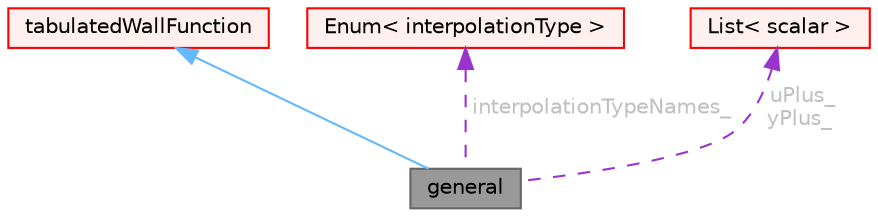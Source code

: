 digraph "general"
{
 // LATEX_PDF_SIZE
  bgcolor="transparent";
  edge [fontname=Helvetica,fontsize=10,labelfontname=Helvetica,labelfontsize=10];
  node [fontname=Helvetica,fontsize=10,shape=box,height=0.2,width=0.4];
  Node1 [id="Node000001",label="general",height=0.2,width=0.4,color="gray40", fillcolor="grey60", style="filled", fontcolor="black",tooltip="Computes U+ as a function of Reynolds number by inverting table of y+ vs U+."];
  Node2 -> Node1 [id="edge1_Node000001_Node000002",dir="back",color="steelblue1",style="solid",tooltip=" "];
  Node2 [id="Node000002",label="tabulatedWallFunction",height=0.2,width=0.4,color="red", fillcolor="#FFF0F0", style="filled",URL="$classFoam_1_1tabulatedWallFunctions_1_1tabulatedWallFunction.html",tooltip="Base class for models that generate tabulated wall function data."];
  Node30 -> Node1 [id="edge2_Node000001_Node000030",dir="back",color="darkorchid3",style="dashed",tooltip=" ",label=" interpolationTypeNames_",fontcolor="grey" ];
  Node30 [id="Node000030",label="Enum\< interpolationType \>",height=0.2,width=0.4,color="red", fillcolor="#FFF0F0", style="filled",URL="$classFoam_1_1Enum.html",tooltip=" "];
  Node31 -> Node1 [id="edge3_Node000001_Node000031",dir="back",color="darkorchid3",style="dashed",tooltip=" ",label=" uPlus_\nyPlus_",fontcolor="grey" ];
  Node31 [id="Node000031",label="List\< scalar \>",height=0.2,width=0.4,color="red", fillcolor="#FFF0F0", style="filled",URL="$classFoam_1_1List.html",tooltip=" "];
}
